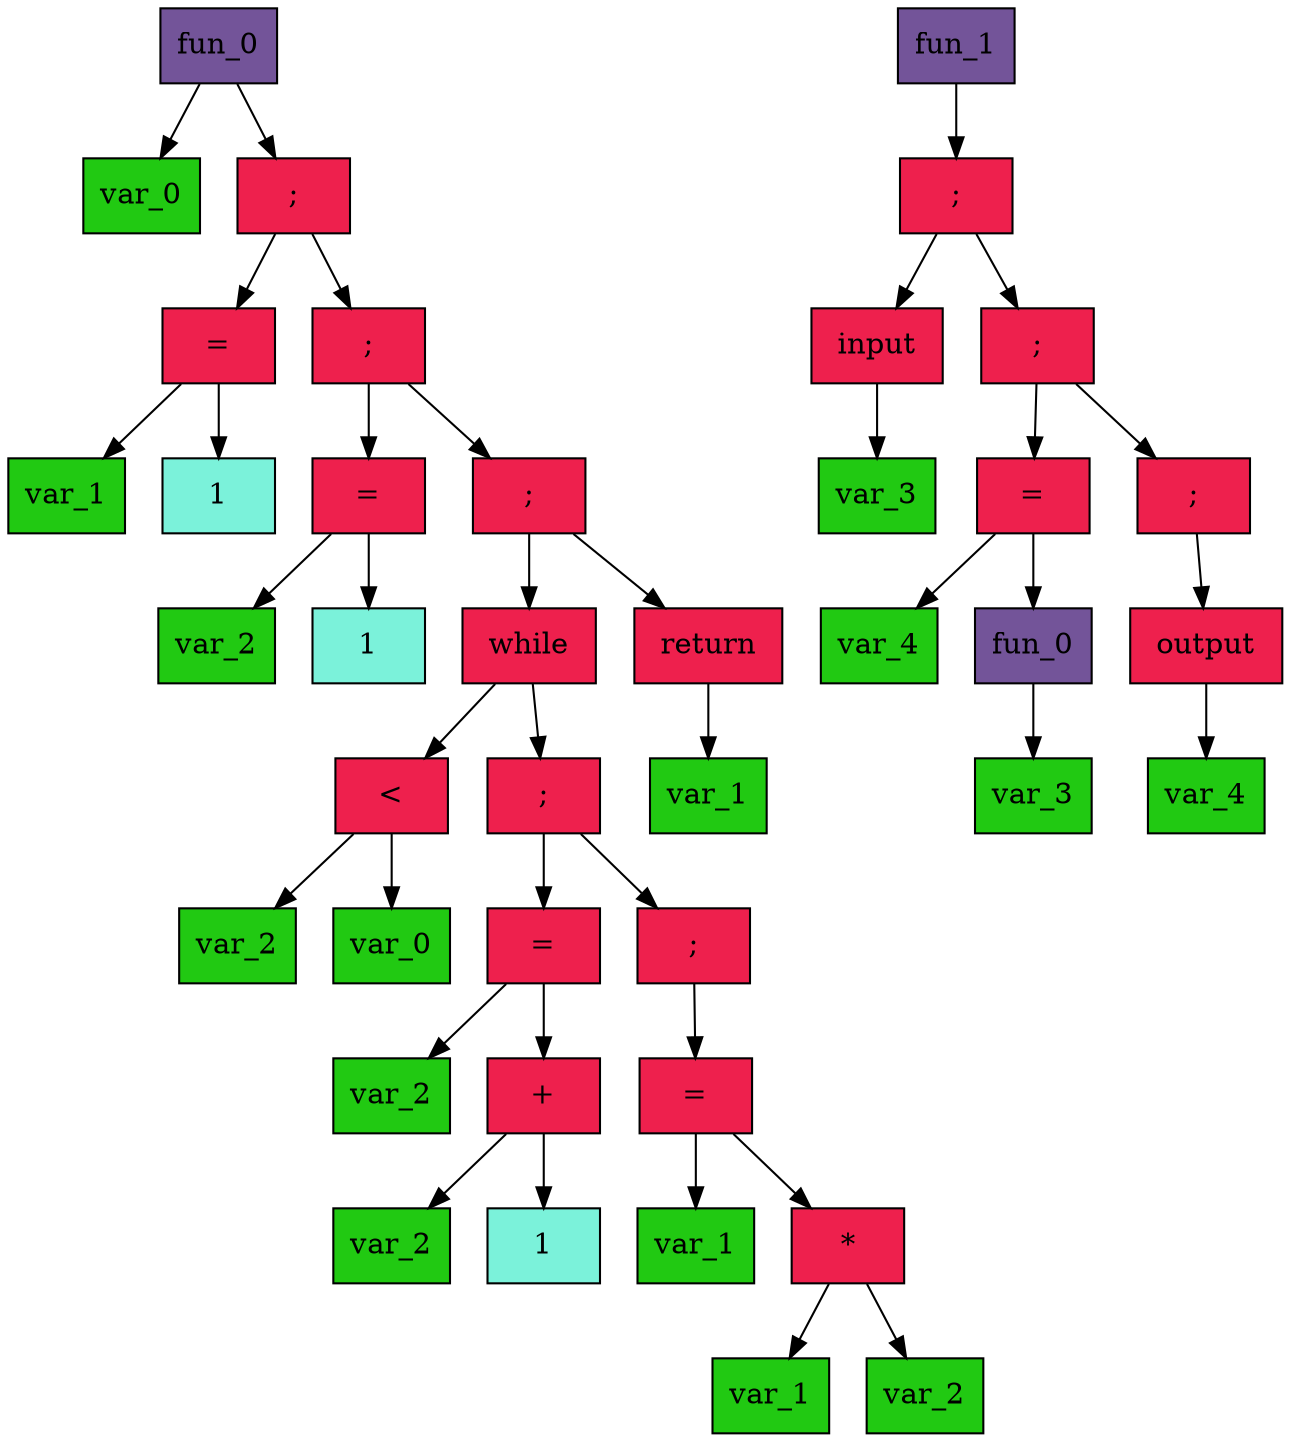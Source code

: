 digraph DotGraph
{
    Node16 [shape="box", color="black", fontcolor="black", fillcolor="#735499", style="filled", weight="1", label="fun_0"];
    Node80 [shape="box", color="black", fontcolor="black", fillcolor="#21C912", style="filled", weight="1", label="var_0"];
    Node16 -> Node80 [color="black", style="solid", weight="1", label=""];
    Node144 [shape="box", color="black", fontcolor="black", fillcolor="#EE204D", style="filled", weight="1", label=" ; "];
    Node208 [shape="box", color="black", fontcolor="black", fillcolor="#EE204D", style="filled", weight="1", label=" = "];
    Node272 [shape="box", color="black", fontcolor="black", fillcolor="#21C912", style="filled", weight="1", label="var_1"];
    Node208 -> Node272 [color="black", style="solid", weight="1", label=""];
    Node336 [shape="box", color="black", fontcolor="black", fillcolor="#7BF2DA", style="filled", weight="1", label="1"];
    Node208 -> Node336 [color="black", style="solid", weight="1", label=""];
    Node144 -> Node208 [color="black", style="solid", weight="1", label=""];
    Node400 [shape="box", color="black", fontcolor="black", fillcolor="#EE204D", style="filled", weight="1", label=" ; "];
    Node464 [shape="box", color="black", fontcolor="black", fillcolor="#EE204D", style="filled", weight="1", label=" = "];
    Node528 [shape="box", color="black", fontcolor="black", fillcolor="#21C912", style="filled", weight="1", label="var_2"];
    Node464 -> Node528 [color="black", style="solid", weight="1", label=""];
    Node592 [shape="box", color="black", fontcolor="black", fillcolor="#7BF2DA", style="filled", weight="1", label="1"];
    Node464 -> Node592 [color="black", style="solid", weight="1", label=""];
    Node400 -> Node464 [color="black", style="solid", weight="1", label=""];
    Node656 [shape="box", color="black", fontcolor="black", fillcolor="#EE204D", style="filled", weight="1", label=" ; "];
    Node720 [shape="box", color="black", fontcolor="black", fillcolor="#EE204D", style="filled", weight="1", label=" while "];
    Node784 [shape="box", color="black", fontcolor="black", fillcolor="#EE204D", style="filled", weight="1", label=" < "];
    Node848 [shape="box", color="black", fontcolor="black", fillcolor="#21C912", style="filled", weight="1", label="var_2"];
    Node784 -> Node848 [color="black", style="solid", weight="1", label=""];
    Node912 [shape="box", color="black", fontcolor="black", fillcolor="#21C912", style="filled", weight="1", label="var_0"];
    Node784 -> Node912 [color="black", style="solid", weight="1", label=""];
    Node720 -> Node784 [color="black", style="solid", weight="1", label=""];
    Node976 [shape="box", color="black", fontcolor="black", fillcolor="#EE204D", style="filled", weight="1", label=" ; "];
    Node1040 [shape="box", color="black", fontcolor="black", fillcolor="#EE204D", style="filled", weight="1", label=" = "];
    Node1104 [shape="box", color="black", fontcolor="black", fillcolor="#21C912", style="filled", weight="1", label="var_2"];
    Node1040 -> Node1104 [color="black", style="solid", weight="1", label=""];
    Node1168 [shape="box", color="black", fontcolor="black", fillcolor="#EE204D", style="filled", weight="1", label=" + "];
    Node1232 [shape="box", color="black", fontcolor="black", fillcolor="#21C912", style="filled", weight="1", label="var_2"];
    Node1168 -> Node1232 [color="black", style="solid", weight="1", label=""];
    Node1296 [shape="box", color="black", fontcolor="black", fillcolor="#7BF2DA", style="filled", weight="1", label="1"];
    Node1168 -> Node1296 [color="black", style="solid", weight="1", label=""];
    Node1040 -> Node1168 [color="black", style="solid", weight="1", label=""];
    Node976 -> Node1040 [color="black", style="solid", weight="1", label=""];
    Node1360 [shape="box", color="black", fontcolor="black", fillcolor="#EE204D", style="filled", weight="1", label=" ; "];
    Node1424 [shape="box", color="black", fontcolor="black", fillcolor="#EE204D", style="filled", weight="1", label=" = "];
    Node1488 [shape="box", color="black", fontcolor="black", fillcolor="#21C912", style="filled", weight="1", label="var_1"];
    Node1424 -> Node1488 [color="black", style="solid", weight="1", label=""];
    Node1552 [shape="box", color="black", fontcolor="black", fillcolor="#EE204D", style="filled", weight="1", label=" * "];
    Node1616 [shape="box", color="black", fontcolor="black", fillcolor="#21C912", style="filled", weight="1", label="var_1"];
    Node1552 -> Node1616 [color="black", style="solid", weight="1", label=""];
    Node1680 [shape="box", color="black", fontcolor="black", fillcolor="#21C912", style="filled", weight="1", label="var_2"];
    Node1552 -> Node1680 [color="black", style="solid", weight="1", label=""];
    Node1424 -> Node1552 [color="black", style="solid", weight="1", label=""];
    Node1360 -> Node1424 [color="black", style="solid", weight="1", label=""];
    Node976 -> Node1360 [color="black", style="solid", weight="1", label=""];
    Node720 -> Node976 [color="black", style="solid", weight="1", label=""];
    Node656 -> Node720 [color="black", style="solid", weight="1", label=""];
    Node1744 [shape="box", color="black", fontcolor="black", fillcolor="#EE204D", style="filled", weight="1", label=" return "];
    Node1808 [shape="box", color="black", fontcolor="black", fillcolor="#21C912", style="filled", weight="1", label="var_1"];
    Node1744 -> Node1808 [color="black", style="solid", weight="1", label=""];
    Node656 -> Node1744 [color="black", style="solid", weight="1", label=""];
    Node400 -> Node656 [color="black", style="solid", weight="1", label=""];
    Node144 -> Node400 [color="black", style="solid", weight="1", label=""];
    Node16 -> Node144 [color="black", style="solid", weight="1", label=""];
    Node1872 [shape="box", color="black", fontcolor="black", fillcolor="#735499", style="filled", weight="1", label="fun_1"];
    Node1936 [shape="box", color="black", fontcolor="black", fillcolor="#EE204D", style="filled", weight="1", label=" ; "];
    Node2000 [shape="box", color="black", fontcolor="black", fillcolor="#EE204D", style="filled", weight="1", label=" input "];
    Node2064 [shape="box", color="black", fontcolor="black", fillcolor="#21C912", style="filled", weight="1", label="var_3"];
    Node2000 -> Node2064 [color="black", style="solid", weight="1", label=""];
    Node1936 -> Node2000 [color="black", style="solid", weight="1", label=""];
    Node2128 [shape="box", color="black", fontcolor="black", fillcolor="#EE204D", style="filled", weight="1", label=" ; "];
    Node2192 [shape="box", color="black", fontcolor="black", fillcolor="#EE204D", style="filled", weight="1", label=" = "];
    Node2256 [shape="box", color="black", fontcolor="black", fillcolor="#21C912", style="filled", weight="1", label="var_4"];
    Node2192 -> Node2256 [color="black", style="solid", weight="1", label=""];
    Node2320 [shape="box", color="black", fontcolor="black", fillcolor="#735499", style="filled", weight="1", label="fun_0"];
    Node2384 [shape="box", color="black", fontcolor="black", fillcolor="#21C912", style="filled", weight="1", label="var_3"];
    Node2320 -> Node2384 [color="black", style="solid", weight="1", label=""];
    Node2192 -> Node2320 [color="black", style="solid", weight="1", label=""];
    Node2128 -> Node2192 [color="black", style="solid", weight="1", label=""];
    Node2448 [shape="box", color="black", fontcolor="black", fillcolor="#EE204D", style="filled", weight="1", label=" ; "];
    Node2512 [shape="box", color="black", fontcolor="black", fillcolor="#EE204D", style="filled", weight="1", label=" output "];
    Node2576 [shape="box", color="black", fontcolor="black", fillcolor="#21C912", style="filled", weight="1", label="var_4"];
    Node2512 -> Node2576 [color="black", style="solid", weight="1", label=""];
    Node2448 -> Node2512 [color="black", style="solid", weight="1", label=""];
    Node2128 -> Node2448 [color="black", style="solid", weight="1", label=""];
    Node1936 -> Node2128 [color="black", style="solid", weight="1", label=""];
    Node1872 -> Node1936 [color="black", style="solid", weight="1", label=""];
}

